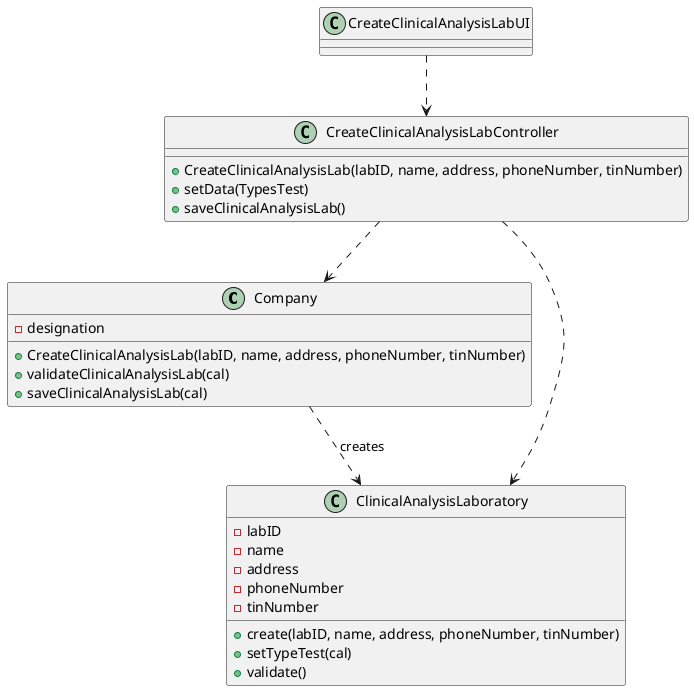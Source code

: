 @startuml

class Company
{
  -designation
  +CreateClinicalAnalysisLab(labID, name, address, phoneNumber, tinNumber)
  +validateClinicalAnalysisLab(cal)
  +saveClinicalAnalysisLab(cal)
}

class CreateClinicalAnalysisLabUI {
}

class CreateClinicalAnalysisLabController {
    +CreateClinicalAnalysisLab(labID, name, address, phoneNumber, tinNumber)
    +setData(TypesTest)
    +saveClinicalAnalysisLab()
}

class ClinicalAnalysisLaboratory{
    -labID
    -name
    -address
    -phoneNumber
    -tinNumber
    +create(labID, name, address, phoneNumber, tinNumber)
    +setTypeTest(cal)
    +validate()
}

CreateClinicalAnalysisLabUI ..> CreateClinicalAnalysisLabController
CreateClinicalAnalysisLabController ..> Company
CreateClinicalAnalysisLabController ..> ClinicalAnalysisLaboratory
Company ..> ClinicalAnalysisLaboratory: creates

@enduml